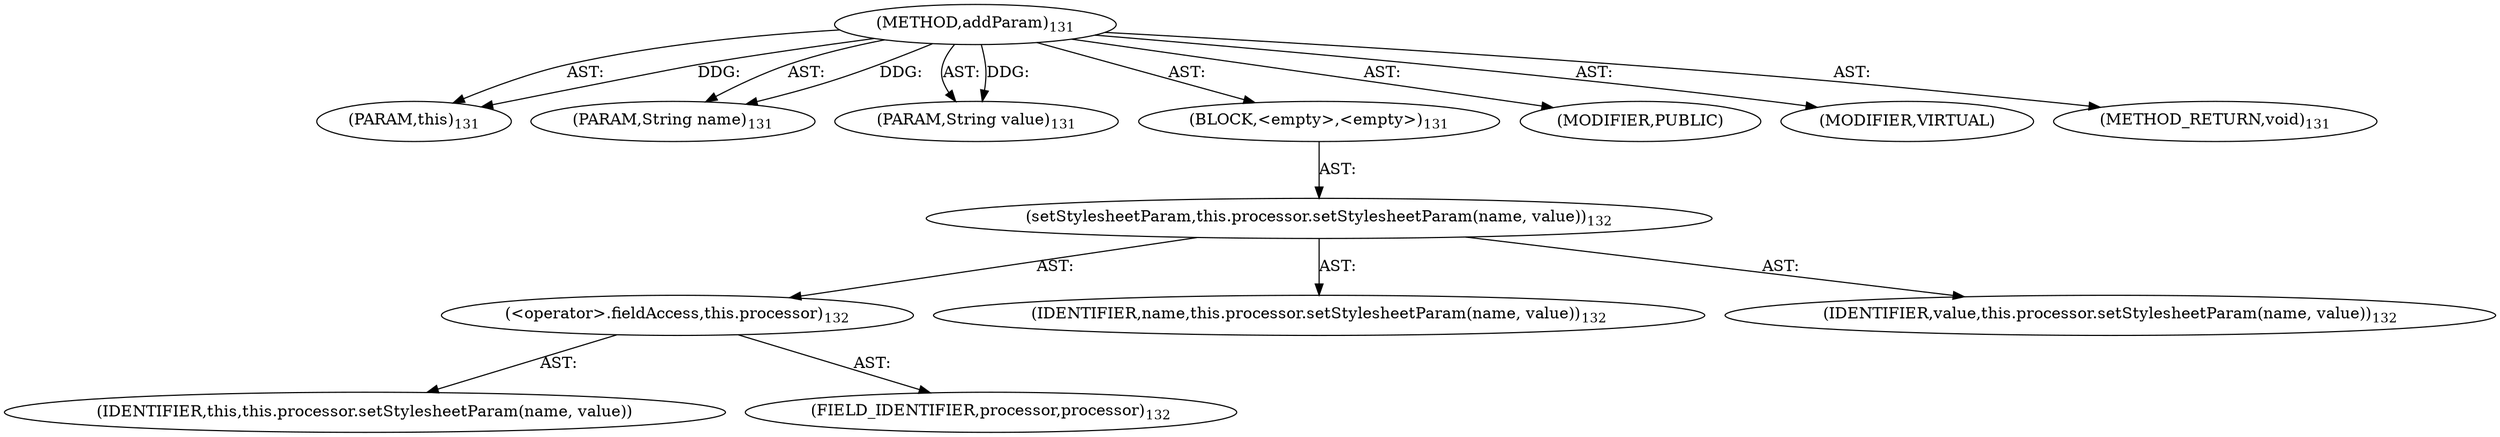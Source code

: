 digraph "addParam" {  
"111669149699" [label = <(METHOD,addParam)<SUB>131</SUB>> ]
"115964116998" [label = <(PARAM,this)<SUB>131</SUB>> ]
"115964116999" [label = <(PARAM,String name)<SUB>131</SUB>> ]
"115964117000" [label = <(PARAM,String value)<SUB>131</SUB>> ]
"25769803790" [label = <(BLOCK,&lt;empty&gt;,&lt;empty&gt;)<SUB>131</SUB>> ]
"30064771112" [label = <(setStylesheetParam,this.processor.setStylesheetParam(name, value))<SUB>132</SUB>> ]
"30064771113" [label = <(&lt;operator&gt;.fieldAccess,this.processor)<SUB>132</SUB>> ]
"68719476775" [label = <(IDENTIFIER,this,this.processor.setStylesheetParam(name, value))> ]
"55834574853" [label = <(FIELD_IDENTIFIER,processor,processor)<SUB>132</SUB>> ]
"68719476776" [label = <(IDENTIFIER,name,this.processor.setStylesheetParam(name, value))<SUB>132</SUB>> ]
"68719476777" [label = <(IDENTIFIER,value,this.processor.setStylesheetParam(name, value))<SUB>132</SUB>> ]
"133143986184" [label = <(MODIFIER,PUBLIC)> ]
"133143986185" [label = <(MODIFIER,VIRTUAL)> ]
"128849018883" [label = <(METHOD_RETURN,void)<SUB>131</SUB>> ]
  "111669149699" -> "115964116998"  [ label = "AST: "] 
  "111669149699" -> "115964116999"  [ label = "AST: "] 
  "111669149699" -> "115964117000"  [ label = "AST: "] 
  "111669149699" -> "25769803790"  [ label = "AST: "] 
  "111669149699" -> "133143986184"  [ label = "AST: "] 
  "111669149699" -> "133143986185"  [ label = "AST: "] 
  "111669149699" -> "128849018883"  [ label = "AST: "] 
  "25769803790" -> "30064771112"  [ label = "AST: "] 
  "30064771112" -> "30064771113"  [ label = "AST: "] 
  "30064771112" -> "68719476776"  [ label = "AST: "] 
  "30064771112" -> "68719476777"  [ label = "AST: "] 
  "30064771113" -> "68719476775"  [ label = "AST: "] 
  "30064771113" -> "55834574853"  [ label = "AST: "] 
  "111669149699" -> "115964116998"  [ label = "DDG: "] 
  "111669149699" -> "115964116999"  [ label = "DDG: "] 
  "111669149699" -> "115964117000"  [ label = "DDG: "] 
}

